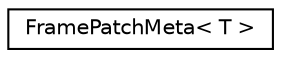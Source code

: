 digraph "Graphical Class Hierarchy"
{
  edge [fontname="Helvetica",fontsize="10",labelfontname="Helvetica",labelfontsize="10"];
  node [fontname="Helvetica",fontsize="10",shape=record];
  rankdir="LR";
  Node0 [label="FramePatchMeta\< T \>",height=0.2,width=0.4,color="black", fillcolor="white", style="filled",URL="$structFramePatchMeta.html"];
}
